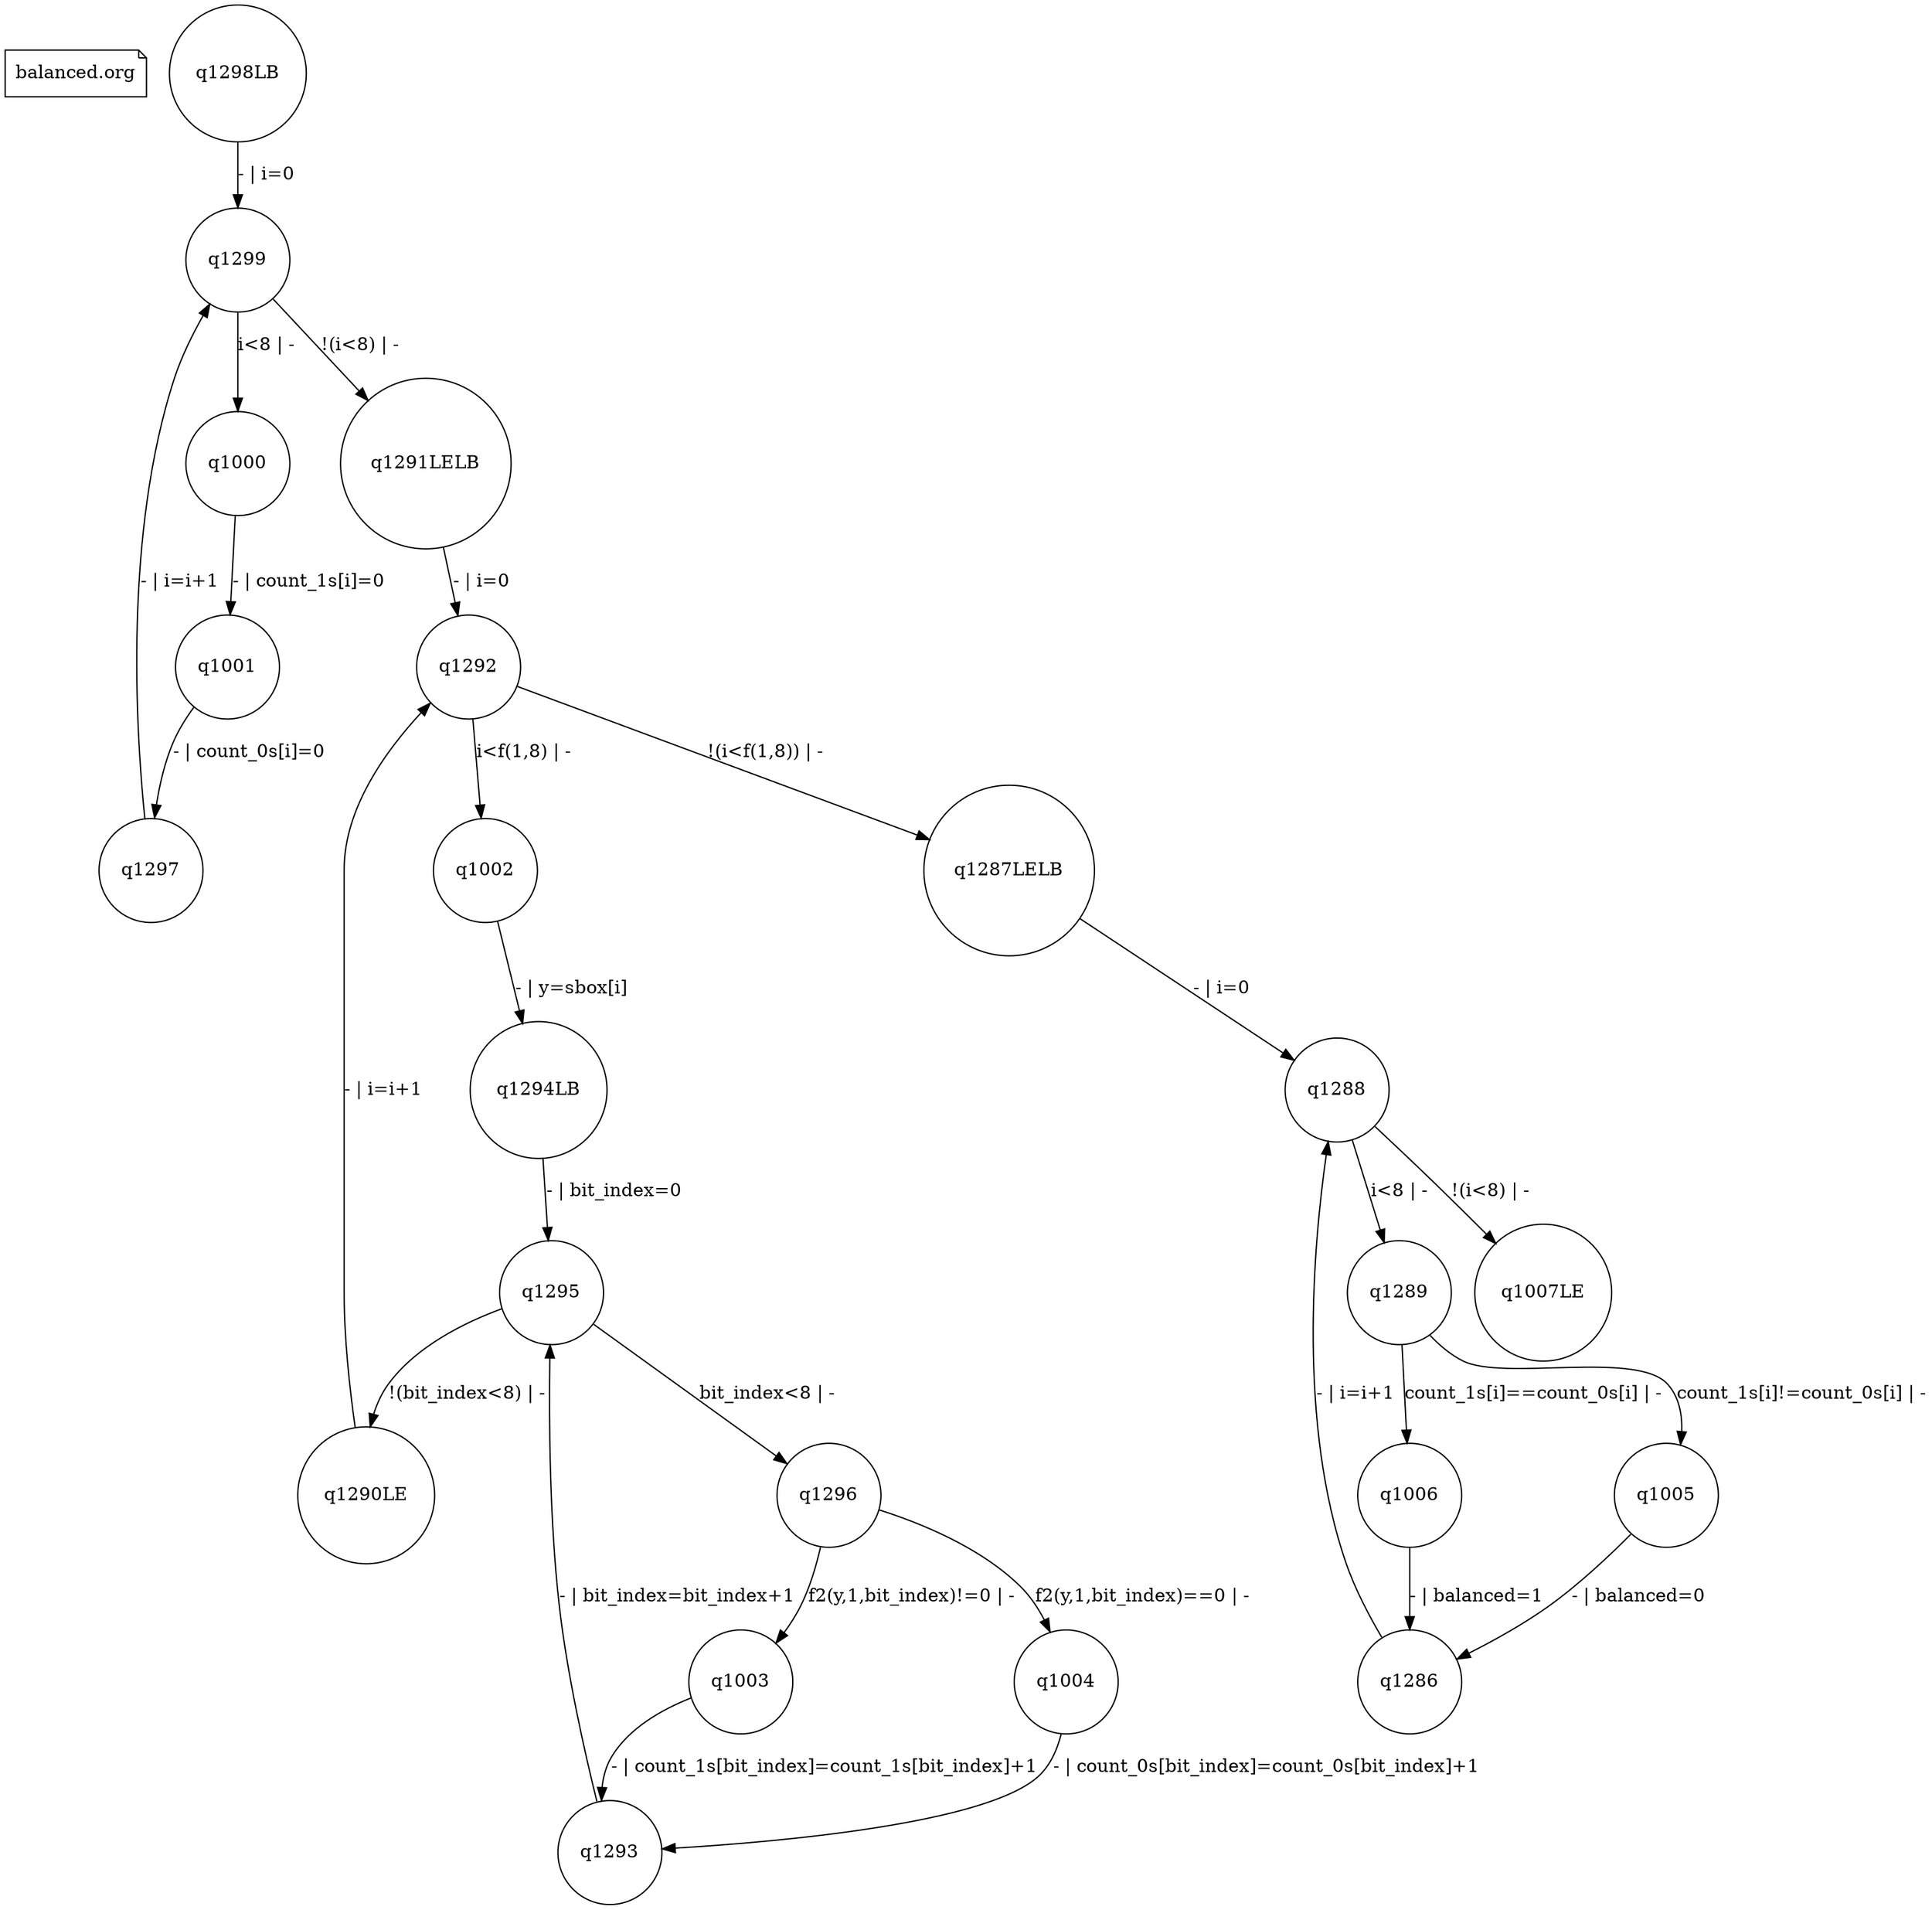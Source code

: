 digraph fsmdIndot {

"balanced.org" [shape=note];
q1298LB [shape=circle];
q1299 [shape=circle];
q1298LB -> q1299 [label="- | i=0"];
q1299 [shape=circle];
q1000 [shape=circle];
q1299 -> q1000 [label="i<8 | -"];
q1291LELB [shape=circle];
q1299 -> q1291LELB [label="!(i<8) | -"];
q1000 [shape=circle];
q1001 [shape=circle];
q1000 -> q1001 [label="- | count_1s[i]=0"];
q1001 [shape=circle];
q1297 [shape=circle];
q1001 -> q1297 [label="- | count_0s[i]=0"];
q1297 [shape=circle];
q1299 [shape=circle];
q1297 -> q1299 [label="- | i=i+1"];
q1291LELB [shape=circle];
q1292 [shape=circle];
q1291LELB -> q1292 [label="- | i=0"];
q1292 [shape=circle];
q1002 [shape=circle];
q1292 -> q1002 [label="i<f(1,8) | -"];
q1287LELB [shape=circle];
q1292 -> q1287LELB [label="!(i<f(1,8)) | -"];
q1002 [shape=circle];
q1294LB [shape=circle];
q1002 -> q1294LB [label="- | y=sbox[i]"];
q1294LB [shape=circle];
q1295 [shape=circle];
q1294LB -> q1295 [label="- | bit_index=0"];
q1295 [shape=circle];
q1296 [shape=circle];
q1295 -> q1296 [label="bit_index<8 | -"];
q1290LE [shape=circle];
q1295 -> q1290LE [label="!(bit_index<8) | -"];
q1296 [shape=circle];
q1003 [shape=circle];
q1296 -> q1003 [label="f2(y,1,bit_index)!=0 | -"];
q1004 [shape=circle];
q1296 -> q1004 [label="f2(y,1,bit_index)==0 | -"];
q1003 [shape=circle];
q1293 [shape=circle];
q1003 -> q1293 [label="- | count_1s[bit_index]=count_1s[bit_index]+1"];
q1004 [shape=circle];
q1293 [shape=circle];
q1004 -> q1293 [label="- | count_0s[bit_index]=count_0s[bit_index]+1"];
q1293 [shape=circle];
q1295 [shape=circle];
q1293 -> q1295 [label="- | bit_index=bit_index+1"];
q1290LE [shape=circle];
q1292 [shape=circle];
q1290LE -> q1292 [label="- | i=i+1"];
q1287LELB [shape=circle];
q1288 [shape=circle];
q1287LELB -> q1288 [label="- | i=0"];
q1288 [shape=circle];
q1289 [shape=circle];
q1288 -> q1289 [label="i<8 | -"];
q1007LE [shape=circle];
q1288 -> q1007LE [label="!(i<8) | -"];
q1289 [shape=circle];
q1005 [shape=circle];
q1289 -> q1005 [label="count_1s[i]!=count_0s[i] | -"];
q1006 [shape=circle];
q1289 -> q1006 [label="count_1s[i]==count_0s[i] | -"];
q1005 [shape=circle];
q1286 [shape=circle];
q1005 -> q1286 [label="- | balanced=0"];
q1006 [shape=circle];
q1286 [shape=circle];
q1006 -> q1286 [label="- | balanced=1"];
q1286 [shape=circle];
q1288 [shape=circle];
q1286 -> q1288 [label="- | i=i+1"];

}
